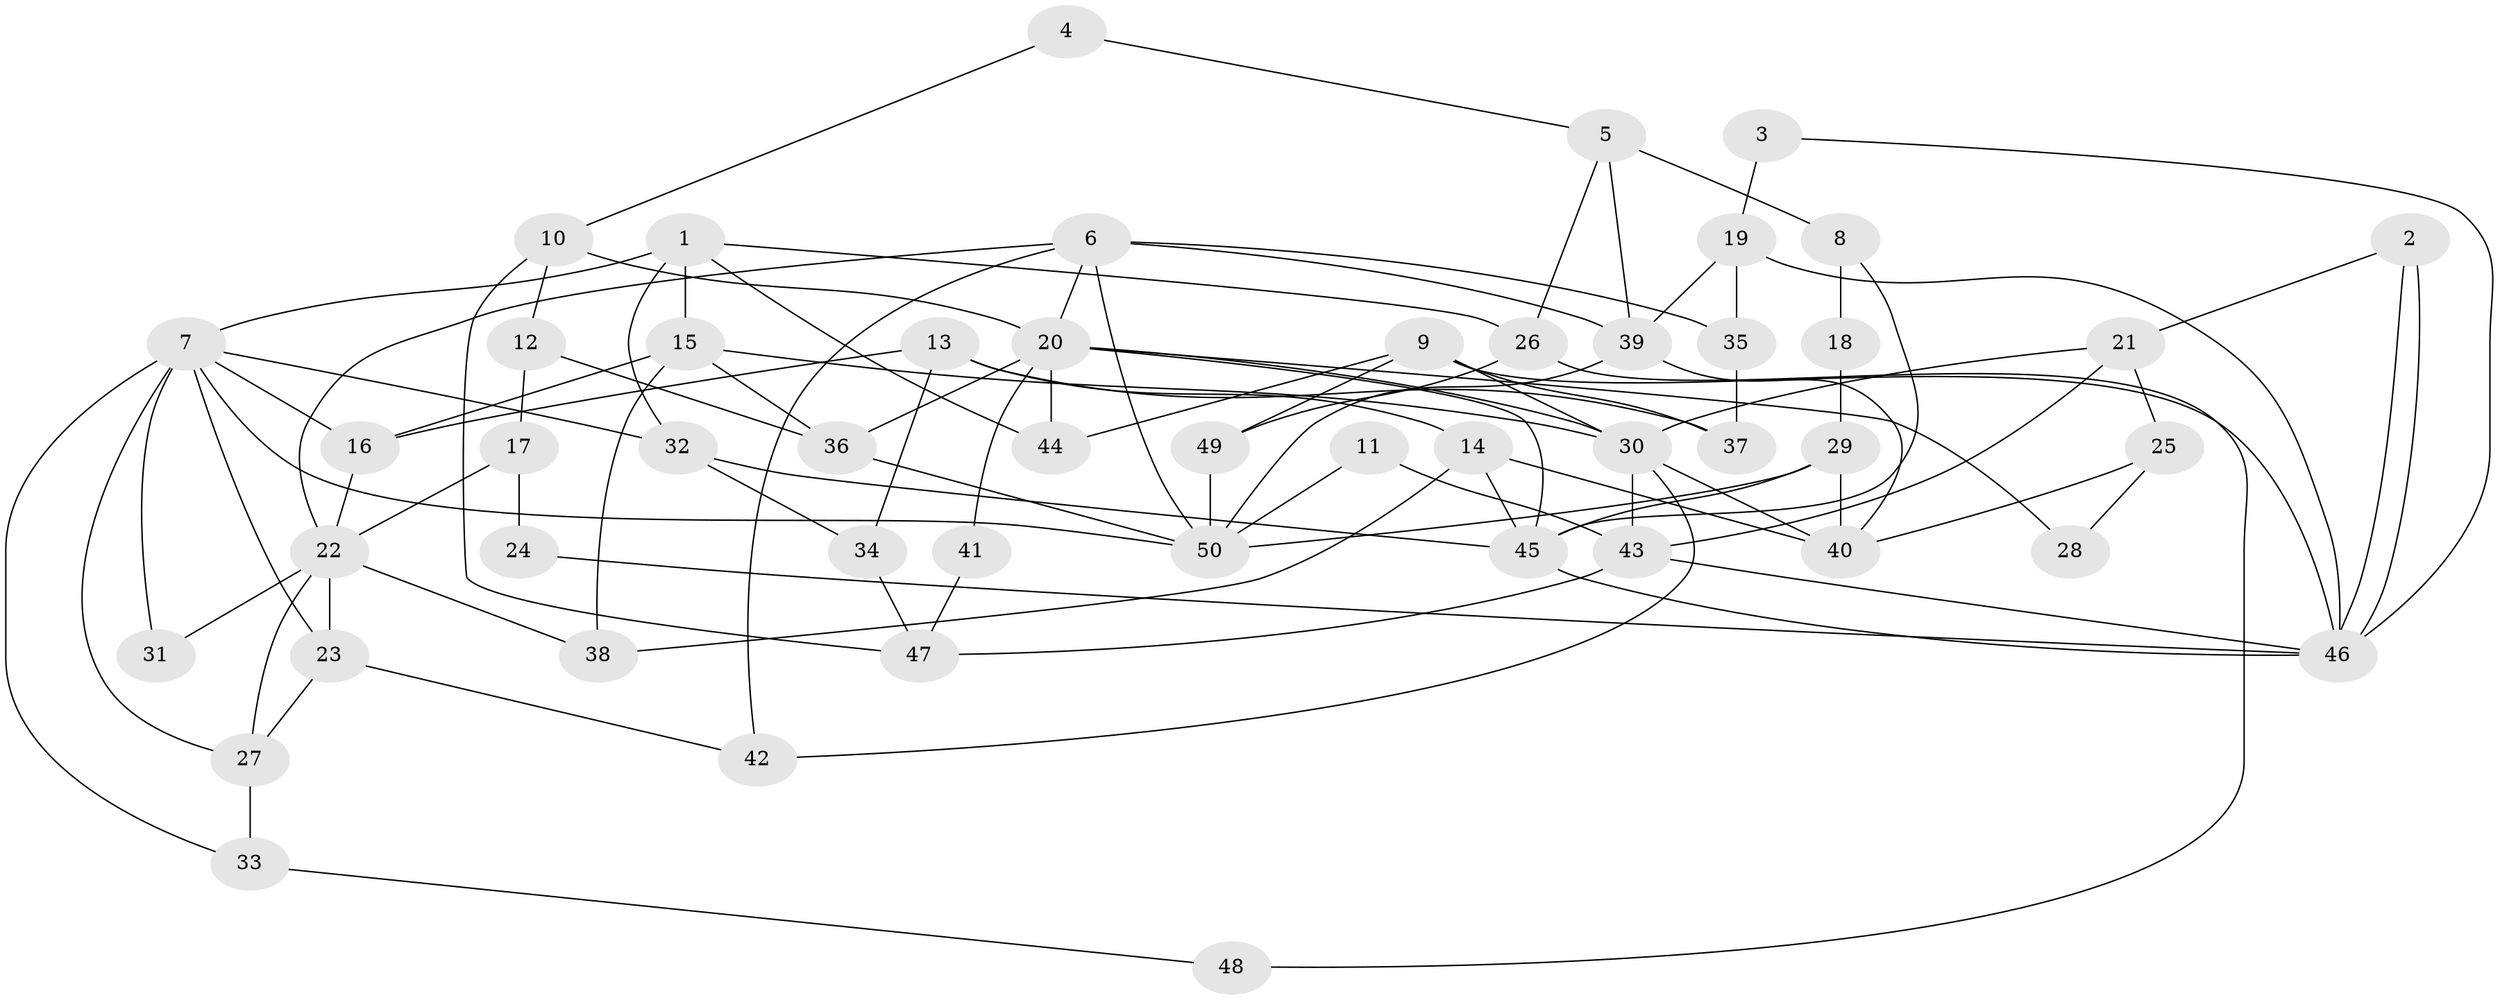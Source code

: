 // coarse degree distribution, {2: 0.17142857142857143, 4: 0.22857142857142856, 3: 0.2, 8: 0.02857142857142857, 6: 0.14285714285714285, 7: 0.11428571428571428, 5: 0.08571428571428572, 10: 0.02857142857142857}
// Generated by graph-tools (version 1.1) at 2025/37/03/04/25 23:37:04]
// undirected, 50 vertices, 100 edges
graph export_dot {
  node [color=gray90,style=filled];
  1;
  2;
  3;
  4;
  5;
  6;
  7;
  8;
  9;
  10;
  11;
  12;
  13;
  14;
  15;
  16;
  17;
  18;
  19;
  20;
  21;
  22;
  23;
  24;
  25;
  26;
  27;
  28;
  29;
  30;
  31;
  32;
  33;
  34;
  35;
  36;
  37;
  38;
  39;
  40;
  41;
  42;
  43;
  44;
  45;
  46;
  47;
  48;
  49;
  50;
  1 -- 44;
  1 -- 7;
  1 -- 15;
  1 -- 26;
  1 -- 32;
  2 -- 21;
  2 -- 46;
  2 -- 46;
  3 -- 46;
  3 -- 19;
  4 -- 10;
  4 -- 5;
  5 -- 26;
  5 -- 39;
  5 -- 8;
  6 -- 42;
  6 -- 50;
  6 -- 20;
  6 -- 22;
  6 -- 35;
  6 -- 39;
  7 -- 16;
  7 -- 23;
  7 -- 27;
  7 -- 31;
  7 -- 32;
  7 -- 33;
  7 -- 50;
  8 -- 45;
  8 -- 18;
  9 -- 30;
  9 -- 46;
  9 -- 37;
  9 -- 44;
  9 -- 49;
  10 -- 20;
  10 -- 47;
  10 -- 12;
  11 -- 50;
  11 -- 43;
  12 -- 36;
  12 -- 17;
  13 -- 14;
  13 -- 37;
  13 -- 16;
  13 -- 34;
  14 -- 45;
  14 -- 38;
  14 -- 40;
  15 -- 36;
  15 -- 16;
  15 -- 30;
  15 -- 38;
  16 -- 22;
  17 -- 22;
  17 -- 24;
  18 -- 29;
  19 -- 46;
  19 -- 39;
  19 -- 35;
  20 -- 45;
  20 -- 28;
  20 -- 30;
  20 -- 36;
  20 -- 41;
  20 -- 44;
  21 -- 30;
  21 -- 43;
  21 -- 25;
  22 -- 23;
  22 -- 27;
  22 -- 31;
  22 -- 38;
  23 -- 27;
  23 -- 42;
  24 -- 46;
  25 -- 40;
  25 -- 28;
  26 -- 49;
  26 -- 48;
  27 -- 33;
  29 -- 50;
  29 -- 40;
  29 -- 45;
  30 -- 40;
  30 -- 42;
  30 -- 43;
  32 -- 34;
  32 -- 45;
  33 -- 48;
  34 -- 47;
  35 -- 37;
  36 -- 50;
  39 -- 40;
  39 -- 50;
  41 -- 47;
  43 -- 46;
  43 -- 47;
  45 -- 46;
  49 -- 50;
}
